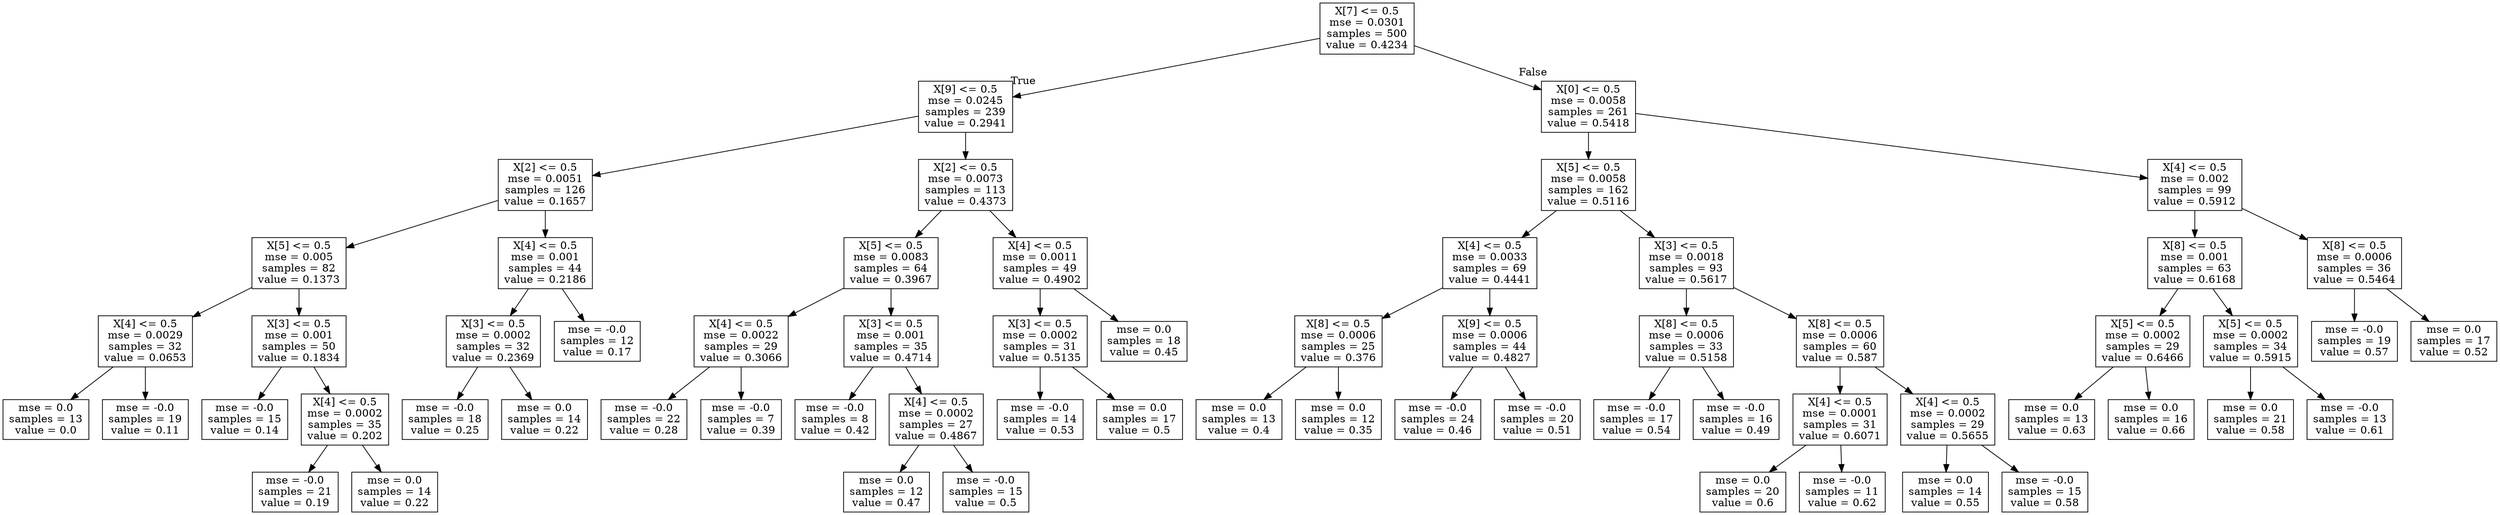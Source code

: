 digraph Tree {
node [shape=box] ;
0 [label="X[7] <= 0.5\nmse = 0.0301\nsamples = 500\nvalue = 0.4234"] ;
1 [label="X[9] <= 0.5\nmse = 0.0245\nsamples = 239\nvalue = 0.2941"] ;
0 -> 1 [labeldistance=2.5, labelangle=45, headlabel="True"] ;
2 [label="X[2] <= 0.5\nmse = 0.0051\nsamples = 126\nvalue = 0.1657"] ;
1 -> 2 ;
3 [label="X[5] <= 0.5\nmse = 0.005\nsamples = 82\nvalue = 0.1373"] ;
2 -> 3 ;
4 [label="X[4] <= 0.5\nmse = 0.0029\nsamples = 32\nvalue = 0.0653"] ;
3 -> 4 ;
5 [label="mse = 0.0\nsamples = 13\nvalue = 0.0"] ;
4 -> 5 ;
6 [label="mse = -0.0\nsamples = 19\nvalue = 0.11"] ;
4 -> 6 ;
7 [label="X[3] <= 0.5\nmse = 0.001\nsamples = 50\nvalue = 0.1834"] ;
3 -> 7 ;
8 [label="mse = -0.0\nsamples = 15\nvalue = 0.14"] ;
7 -> 8 ;
9 [label="X[4] <= 0.5\nmse = 0.0002\nsamples = 35\nvalue = 0.202"] ;
7 -> 9 ;
10 [label="mse = -0.0\nsamples = 21\nvalue = 0.19"] ;
9 -> 10 ;
11 [label="mse = 0.0\nsamples = 14\nvalue = 0.22"] ;
9 -> 11 ;
12 [label="X[4] <= 0.5\nmse = 0.001\nsamples = 44\nvalue = 0.2186"] ;
2 -> 12 ;
13 [label="X[3] <= 0.5\nmse = 0.0002\nsamples = 32\nvalue = 0.2369"] ;
12 -> 13 ;
14 [label="mse = -0.0\nsamples = 18\nvalue = 0.25"] ;
13 -> 14 ;
15 [label="mse = 0.0\nsamples = 14\nvalue = 0.22"] ;
13 -> 15 ;
16 [label="mse = -0.0\nsamples = 12\nvalue = 0.17"] ;
12 -> 16 ;
17 [label="X[2] <= 0.5\nmse = 0.0073\nsamples = 113\nvalue = 0.4373"] ;
1 -> 17 ;
18 [label="X[5] <= 0.5\nmse = 0.0083\nsamples = 64\nvalue = 0.3967"] ;
17 -> 18 ;
19 [label="X[4] <= 0.5\nmse = 0.0022\nsamples = 29\nvalue = 0.3066"] ;
18 -> 19 ;
20 [label="mse = -0.0\nsamples = 22\nvalue = 0.28"] ;
19 -> 20 ;
21 [label="mse = -0.0\nsamples = 7\nvalue = 0.39"] ;
19 -> 21 ;
22 [label="X[3] <= 0.5\nmse = 0.001\nsamples = 35\nvalue = 0.4714"] ;
18 -> 22 ;
23 [label="mse = -0.0\nsamples = 8\nvalue = 0.42"] ;
22 -> 23 ;
24 [label="X[4] <= 0.5\nmse = 0.0002\nsamples = 27\nvalue = 0.4867"] ;
22 -> 24 ;
25 [label="mse = 0.0\nsamples = 12\nvalue = 0.47"] ;
24 -> 25 ;
26 [label="mse = -0.0\nsamples = 15\nvalue = 0.5"] ;
24 -> 26 ;
27 [label="X[4] <= 0.5\nmse = 0.0011\nsamples = 49\nvalue = 0.4902"] ;
17 -> 27 ;
28 [label="X[3] <= 0.5\nmse = 0.0002\nsamples = 31\nvalue = 0.5135"] ;
27 -> 28 ;
29 [label="mse = -0.0\nsamples = 14\nvalue = 0.53"] ;
28 -> 29 ;
30 [label="mse = 0.0\nsamples = 17\nvalue = 0.5"] ;
28 -> 30 ;
31 [label="mse = 0.0\nsamples = 18\nvalue = 0.45"] ;
27 -> 31 ;
32 [label="X[0] <= 0.5\nmse = 0.0058\nsamples = 261\nvalue = 0.5418"] ;
0 -> 32 [labeldistance=2.5, labelangle=-45, headlabel="False"] ;
33 [label="X[5] <= 0.5\nmse = 0.0058\nsamples = 162\nvalue = 0.5116"] ;
32 -> 33 ;
34 [label="X[4] <= 0.5\nmse = 0.0033\nsamples = 69\nvalue = 0.4441"] ;
33 -> 34 ;
35 [label="X[8] <= 0.5\nmse = 0.0006\nsamples = 25\nvalue = 0.376"] ;
34 -> 35 ;
36 [label="mse = 0.0\nsamples = 13\nvalue = 0.4"] ;
35 -> 36 ;
37 [label="mse = 0.0\nsamples = 12\nvalue = 0.35"] ;
35 -> 37 ;
38 [label="X[9] <= 0.5\nmse = 0.0006\nsamples = 44\nvalue = 0.4827"] ;
34 -> 38 ;
39 [label="mse = -0.0\nsamples = 24\nvalue = 0.46"] ;
38 -> 39 ;
40 [label="mse = -0.0\nsamples = 20\nvalue = 0.51"] ;
38 -> 40 ;
41 [label="X[3] <= 0.5\nmse = 0.0018\nsamples = 93\nvalue = 0.5617"] ;
33 -> 41 ;
42 [label="X[8] <= 0.5\nmse = 0.0006\nsamples = 33\nvalue = 0.5158"] ;
41 -> 42 ;
43 [label="mse = -0.0\nsamples = 17\nvalue = 0.54"] ;
42 -> 43 ;
44 [label="mse = -0.0\nsamples = 16\nvalue = 0.49"] ;
42 -> 44 ;
45 [label="X[8] <= 0.5\nmse = 0.0006\nsamples = 60\nvalue = 0.587"] ;
41 -> 45 ;
46 [label="X[4] <= 0.5\nmse = 0.0001\nsamples = 31\nvalue = 0.6071"] ;
45 -> 46 ;
47 [label="mse = 0.0\nsamples = 20\nvalue = 0.6"] ;
46 -> 47 ;
48 [label="mse = -0.0\nsamples = 11\nvalue = 0.62"] ;
46 -> 48 ;
49 [label="X[4] <= 0.5\nmse = 0.0002\nsamples = 29\nvalue = 0.5655"] ;
45 -> 49 ;
50 [label="mse = 0.0\nsamples = 14\nvalue = 0.55"] ;
49 -> 50 ;
51 [label="mse = -0.0\nsamples = 15\nvalue = 0.58"] ;
49 -> 51 ;
52 [label="X[4] <= 0.5\nmse = 0.002\nsamples = 99\nvalue = 0.5912"] ;
32 -> 52 ;
53 [label="X[8] <= 0.5\nmse = 0.001\nsamples = 63\nvalue = 0.6168"] ;
52 -> 53 ;
54 [label="X[5] <= 0.5\nmse = 0.0002\nsamples = 29\nvalue = 0.6466"] ;
53 -> 54 ;
55 [label="mse = 0.0\nsamples = 13\nvalue = 0.63"] ;
54 -> 55 ;
56 [label="mse = 0.0\nsamples = 16\nvalue = 0.66"] ;
54 -> 56 ;
57 [label="X[5] <= 0.5\nmse = 0.0002\nsamples = 34\nvalue = 0.5915"] ;
53 -> 57 ;
58 [label="mse = 0.0\nsamples = 21\nvalue = 0.58"] ;
57 -> 58 ;
59 [label="mse = -0.0\nsamples = 13\nvalue = 0.61"] ;
57 -> 59 ;
60 [label="X[8] <= 0.5\nmse = 0.0006\nsamples = 36\nvalue = 0.5464"] ;
52 -> 60 ;
61 [label="mse = -0.0\nsamples = 19\nvalue = 0.57"] ;
60 -> 61 ;
62 [label="mse = 0.0\nsamples = 17\nvalue = 0.52"] ;
60 -> 62 ;
}